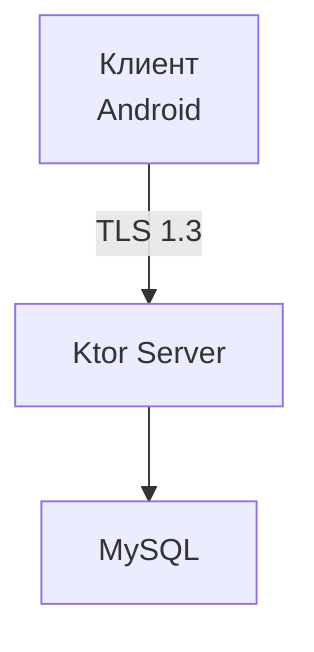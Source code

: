 %% Сеть с шифрованием для «Сообщение 404»: Android-клиент соединяется с сервером через TLS 1.3, данные шифруются AES-256.
graph TD
    A[Клиент\nAndroid] -->|TLS 1.3| B[Ktor Server]
    B --> C[MySQL]